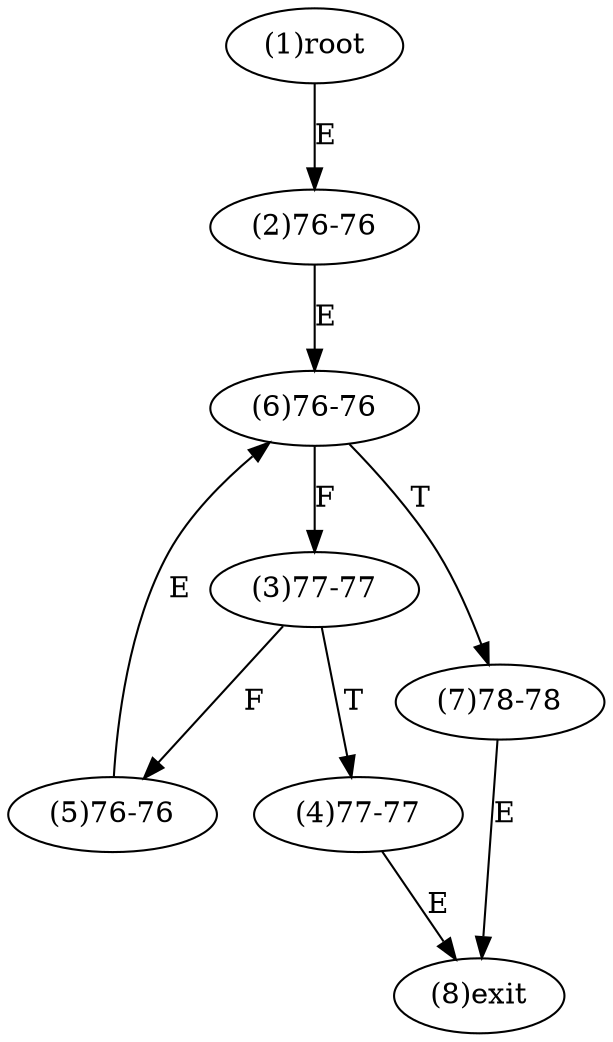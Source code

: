 digraph "" { 
1[ label="(1)root"];
2[ label="(2)76-76"];
3[ label="(3)77-77"];
4[ label="(4)77-77"];
5[ label="(5)76-76"];
6[ label="(6)76-76"];
7[ label="(7)78-78"];
8[ label="(8)exit"];
1->2[ label="E"];
2->6[ label="E"];
3->5[ label="F"];
3->4[ label="T"];
4->8[ label="E"];
5->6[ label="E"];
6->3[ label="F"];
6->7[ label="T"];
7->8[ label="E"];
}